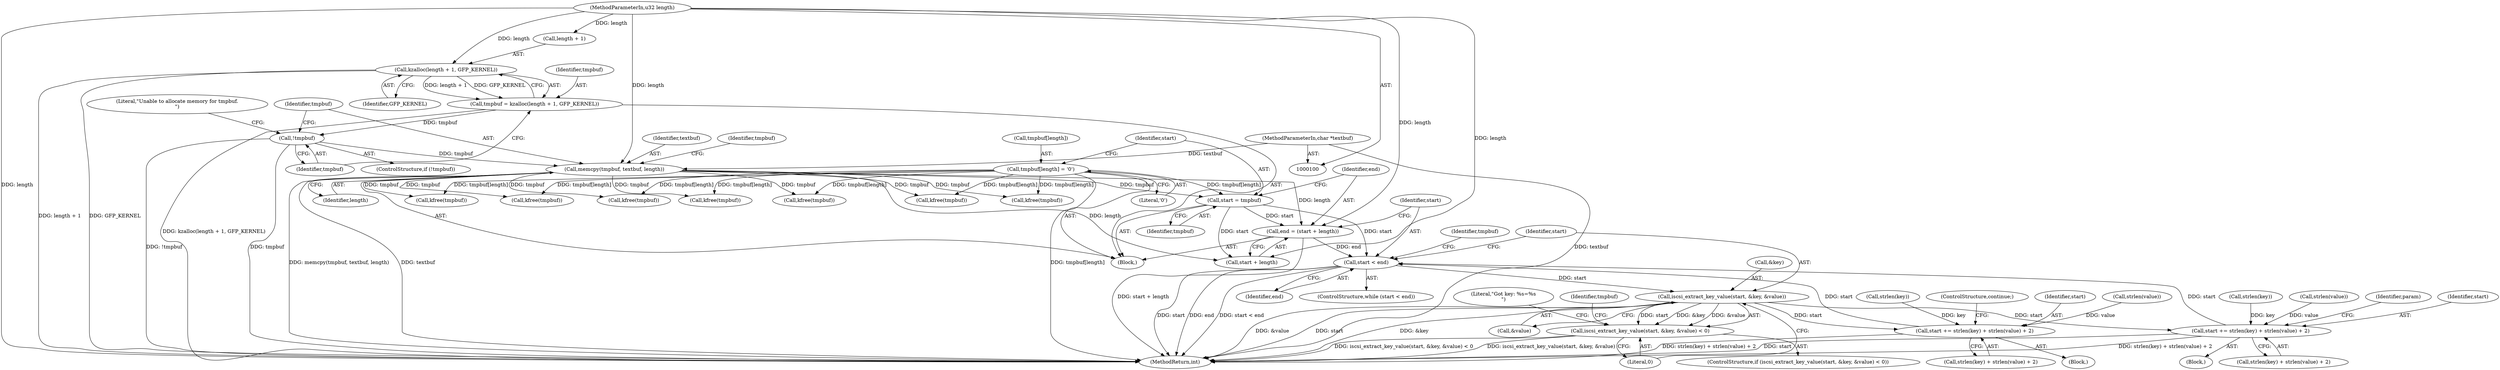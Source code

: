 digraph "0_linux_cea4dcfdad926a27a18e188720efe0f2c9403456_0@integer" {
"1000150" [label="(Call,end = (start + length))"];
"1000147" [label="(Call,start = tmpbuf)"];
"1000138" [label="(Call,memcpy(tmpbuf, textbuf, length))"];
"1000130" [label="(Call,!tmpbuf)"];
"1000122" [label="(Call,tmpbuf = kzalloc(length + 1, GFP_KERNEL))"];
"1000124" [label="(Call,kzalloc(length + 1, GFP_KERNEL))"];
"1000104" [label="(MethodParameterIn,u32 length)"];
"1000103" [label="(MethodParameterIn,char *textbuf)"];
"1000142" [label="(Call,tmpbuf[length] = '\0')"];
"1000156" [label="(Call,start < end)"];
"1000165" [label="(Call,iscsi_extract_key_value(start, &key, &value))"];
"1000164" [label="(Call,iscsi_extract_key_value(start, &key, &value) < 0)"];
"1000221" [label="(Call,start += strlen(key) + strlen(value) + 2)"];
"1000243" [label="(Call,start += strlen(key) + strlen(value) + 2)"];
"1000166" [label="(Identifier,start)"];
"1000246" [label="(Call,strlen(key))"];
"1000157" [label="(Identifier,start)"];
"1000224" [label="(Call,strlen(key))"];
"1000263" [label="(Call,kfree(tmpbuf))"];
"1000138" [label="(Call,memcpy(tmpbuf, textbuf, length))"];
"1000104" [label="(MethodParameterIn,u32 length)"];
"1000150" [label="(Call,end = (start + length))"];
"1000103" [label="(MethodParameterIn,char *textbuf)"];
"1000129" [label="(ControlStructure,if (!tmpbuf))"];
"1000128" [label="(Identifier,GFP_KERNEL)"];
"1000288" [label="(Identifier,tmpbuf)"];
"1000156" [label="(Call,start < end)"];
"1000146" [label="(Literal,'\0')"];
"1000158" [label="(Identifier,end)"];
"1000243" [label="(Call,start += strlen(key) + strlen(value) + 2)"];
"1000163" [label="(ControlStructure,if (iscsi_extract_key_value(start, &key, &value) < 0))"];
"1000245" [label="(Call,strlen(key) + strlen(value) + 2)"];
"1000249" [label="(Call,strlen(value))"];
"1000142" [label="(Call,tmpbuf[length] = '\0')"];
"1000155" [label="(ControlStructure,while (start < end))"];
"1000122" [label="(Call,tmpbuf = kzalloc(length + 1, GFP_KERNEL))"];
"1000280" [label="(Call,kfree(tmpbuf))"];
"1000130" [label="(Call,!tmpbuf)"];
"1000169" [label="(Call,&value)"];
"1000179" [label="(Literal,\"Got key: %s=%s\n\")"];
"1000148" [label="(Identifier,start)"];
"1000216" [label="(Call,kfree(tmpbuf))"];
"1000125" [label="(Call,length + 1)"];
"1000291" [label="(MethodReturn,int)"];
"1000165" [label="(Call,iscsi_extract_key_value(start, &key, &value))"];
"1000140" [label="(Identifier,textbuf)"];
"1000143" [label="(Call,tmpbuf[length])"];
"1000254" [label="(Identifier,param)"];
"1000167" [label="(Call,&key)"];
"1000134" [label="(Literal,\"Unable to allocate memory for tmpbuf.\n\")"];
"1000159" [label="(Block,)"];
"1000131" [label="(Identifier,tmpbuf)"];
"1000174" [label="(Identifier,tmpbuf)"];
"1000149" [label="(Identifier,tmpbuf)"];
"1000230" [label="(ControlStructure,continue;)"];
"1000164" [label="(Call,iscsi_extract_key_value(start, &key, &value) < 0)"];
"1000222" [label="(Identifier,start)"];
"1000141" [label="(Identifier,length)"];
"1000173" [label="(Call,kfree(tmpbuf))"];
"1000238" [label="(Call,kfree(tmpbuf))"];
"1000227" [label="(Call,strlen(value))"];
"1000151" [label="(Identifier,end)"];
"1000147" [label="(Call,start = tmpbuf)"];
"1000287" [label="(Call,kfree(tmpbuf))"];
"1000223" [label="(Call,strlen(key) + strlen(value) + 2)"];
"1000193" [label="(Call,kfree(tmpbuf))"];
"1000152" [label="(Call,start + length)"];
"1000139" [label="(Identifier,tmpbuf)"];
"1000221" [label="(Call,start += strlen(key) + strlen(value) + 2)"];
"1000207" [label="(Block,)"];
"1000244" [label="(Identifier,start)"];
"1000106" [label="(Block,)"];
"1000144" [label="(Identifier,tmpbuf)"];
"1000171" [label="(Literal,0)"];
"1000123" [label="(Identifier,tmpbuf)"];
"1000124" [label="(Call,kzalloc(length + 1, GFP_KERNEL))"];
"1000150" -> "1000106"  [label="AST: "];
"1000150" -> "1000152"  [label="CFG: "];
"1000151" -> "1000150"  [label="AST: "];
"1000152" -> "1000150"  [label="AST: "];
"1000157" -> "1000150"  [label="CFG: "];
"1000150" -> "1000291"  [label="DDG: start + length"];
"1000147" -> "1000150"  [label="DDG: start"];
"1000138" -> "1000150"  [label="DDG: length"];
"1000104" -> "1000150"  [label="DDG: length"];
"1000150" -> "1000156"  [label="DDG: end"];
"1000147" -> "1000106"  [label="AST: "];
"1000147" -> "1000149"  [label="CFG: "];
"1000148" -> "1000147"  [label="AST: "];
"1000149" -> "1000147"  [label="AST: "];
"1000151" -> "1000147"  [label="CFG: "];
"1000138" -> "1000147"  [label="DDG: tmpbuf"];
"1000142" -> "1000147"  [label="DDG: tmpbuf[length]"];
"1000147" -> "1000152"  [label="DDG: start"];
"1000147" -> "1000156"  [label="DDG: start"];
"1000138" -> "1000106"  [label="AST: "];
"1000138" -> "1000141"  [label="CFG: "];
"1000139" -> "1000138"  [label="AST: "];
"1000140" -> "1000138"  [label="AST: "];
"1000141" -> "1000138"  [label="AST: "];
"1000144" -> "1000138"  [label="CFG: "];
"1000138" -> "1000291"  [label="DDG: textbuf"];
"1000138" -> "1000291"  [label="DDG: memcpy(tmpbuf, textbuf, length)"];
"1000130" -> "1000138"  [label="DDG: tmpbuf"];
"1000103" -> "1000138"  [label="DDG: textbuf"];
"1000104" -> "1000138"  [label="DDG: length"];
"1000138" -> "1000152"  [label="DDG: length"];
"1000138" -> "1000173"  [label="DDG: tmpbuf"];
"1000138" -> "1000193"  [label="DDG: tmpbuf"];
"1000138" -> "1000216"  [label="DDG: tmpbuf"];
"1000138" -> "1000238"  [label="DDG: tmpbuf"];
"1000138" -> "1000263"  [label="DDG: tmpbuf"];
"1000138" -> "1000280"  [label="DDG: tmpbuf"];
"1000138" -> "1000287"  [label="DDG: tmpbuf"];
"1000130" -> "1000129"  [label="AST: "];
"1000130" -> "1000131"  [label="CFG: "];
"1000131" -> "1000130"  [label="AST: "];
"1000134" -> "1000130"  [label="CFG: "];
"1000139" -> "1000130"  [label="CFG: "];
"1000130" -> "1000291"  [label="DDG: !tmpbuf"];
"1000130" -> "1000291"  [label="DDG: tmpbuf"];
"1000122" -> "1000130"  [label="DDG: tmpbuf"];
"1000122" -> "1000106"  [label="AST: "];
"1000122" -> "1000124"  [label="CFG: "];
"1000123" -> "1000122"  [label="AST: "];
"1000124" -> "1000122"  [label="AST: "];
"1000131" -> "1000122"  [label="CFG: "];
"1000122" -> "1000291"  [label="DDG: kzalloc(length + 1, GFP_KERNEL)"];
"1000124" -> "1000122"  [label="DDG: length + 1"];
"1000124" -> "1000122"  [label="DDG: GFP_KERNEL"];
"1000124" -> "1000128"  [label="CFG: "];
"1000125" -> "1000124"  [label="AST: "];
"1000128" -> "1000124"  [label="AST: "];
"1000124" -> "1000291"  [label="DDG: length + 1"];
"1000124" -> "1000291"  [label="DDG: GFP_KERNEL"];
"1000104" -> "1000124"  [label="DDG: length"];
"1000104" -> "1000100"  [label="AST: "];
"1000104" -> "1000291"  [label="DDG: length"];
"1000104" -> "1000125"  [label="DDG: length"];
"1000104" -> "1000152"  [label="DDG: length"];
"1000103" -> "1000100"  [label="AST: "];
"1000103" -> "1000291"  [label="DDG: textbuf"];
"1000142" -> "1000106"  [label="AST: "];
"1000142" -> "1000146"  [label="CFG: "];
"1000143" -> "1000142"  [label="AST: "];
"1000146" -> "1000142"  [label="AST: "];
"1000148" -> "1000142"  [label="CFG: "];
"1000142" -> "1000291"  [label="DDG: tmpbuf[length]"];
"1000142" -> "1000173"  [label="DDG: tmpbuf[length]"];
"1000142" -> "1000193"  [label="DDG: tmpbuf[length]"];
"1000142" -> "1000216"  [label="DDG: tmpbuf[length]"];
"1000142" -> "1000238"  [label="DDG: tmpbuf[length]"];
"1000142" -> "1000263"  [label="DDG: tmpbuf[length]"];
"1000142" -> "1000280"  [label="DDG: tmpbuf[length]"];
"1000142" -> "1000287"  [label="DDG: tmpbuf[length]"];
"1000156" -> "1000155"  [label="AST: "];
"1000156" -> "1000158"  [label="CFG: "];
"1000157" -> "1000156"  [label="AST: "];
"1000158" -> "1000156"  [label="AST: "];
"1000166" -> "1000156"  [label="CFG: "];
"1000288" -> "1000156"  [label="CFG: "];
"1000156" -> "1000291"  [label="DDG: start"];
"1000156" -> "1000291"  [label="DDG: end"];
"1000156" -> "1000291"  [label="DDG: start < end"];
"1000221" -> "1000156"  [label="DDG: start"];
"1000243" -> "1000156"  [label="DDG: start"];
"1000156" -> "1000165"  [label="DDG: start"];
"1000165" -> "1000164"  [label="AST: "];
"1000165" -> "1000169"  [label="CFG: "];
"1000166" -> "1000165"  [label="AST: "];
"1000167" -> "1000165"  [label="AST: "];
"1000169" -> "1000165"  [label="AST: "];
"1000171" -> "1000165"  [label="CFG: "];
"1000165" -> "1000291"  [label="DDG: &value"];
"1000165" -> "1000291"  [label="DDG: start"];
"1000165" -> "1000291"  [label="DDG: &key"];
"1000165" -> "1000164"  [label="DDG: start"];
"1000165" -> "1000164"  [label="DDG: &key"];
"1000165" -> "1000164"  [label="DDG: &value"];
"1000165" -> "1000221"  [label="DDG: start"];
"1000165" -> "1000243"  [label="DDG: start"];
"1000164" -> "1000163"  [label="AST: "];
"1000164" -> "1000171"  [label="CFG: "];
"1000171" -> "1000164"  [label="AST: "];
"1000174" -> "1000164"  [label="CFG: "];
"1000179" -> "1000164"  [label="CFG: "];
"1000164" -> "1000291"  [label="DDG: iscsi_extract_key_value(start, &key, &value) < 0"];
"1000164" -> "1000291"  [label="DDG: iscsi_extract_key_value(start, &key, &value)"];
"1000221" -> "1000207"  [label="AST: "];
"1000221" -> "1000223"  [label="CFG: "];
"1000222" -> "1000221"  [label="AST: "];
"1000223" -> "1000221"  [label="AST: "];
"1000230" -> "1000221"  [label="CFG: "];
"1000221" -> "1000291"  [label="DDG: strlen(key) + strlen(value) + 2"];
"1000224" -> "1000221"  [label="DDG: key"];
"1000227" -> "1000221"  [label="DDG: value"];
"1000243" -> "1000159"  [label="AST: "];
"1000243" -> "1000245"  [label="CFG: "];
"1000244" -> "1000243"  [label="AST: "];
"1000245" -> "1000243"  [label="AST: "];
"1000254" -> "1000243"  [label="CFG: "];
"1000243" -> "1000291"  [label="DDG: start"];
"1000243" -> "1000291"  [label="DDG: strlen(key) + strlen(value) + 2"];
"1000246" -> "1000243"  [label="DDG: key"];
"1000249" -> "1000243"  [label="DDG: value"];
}
